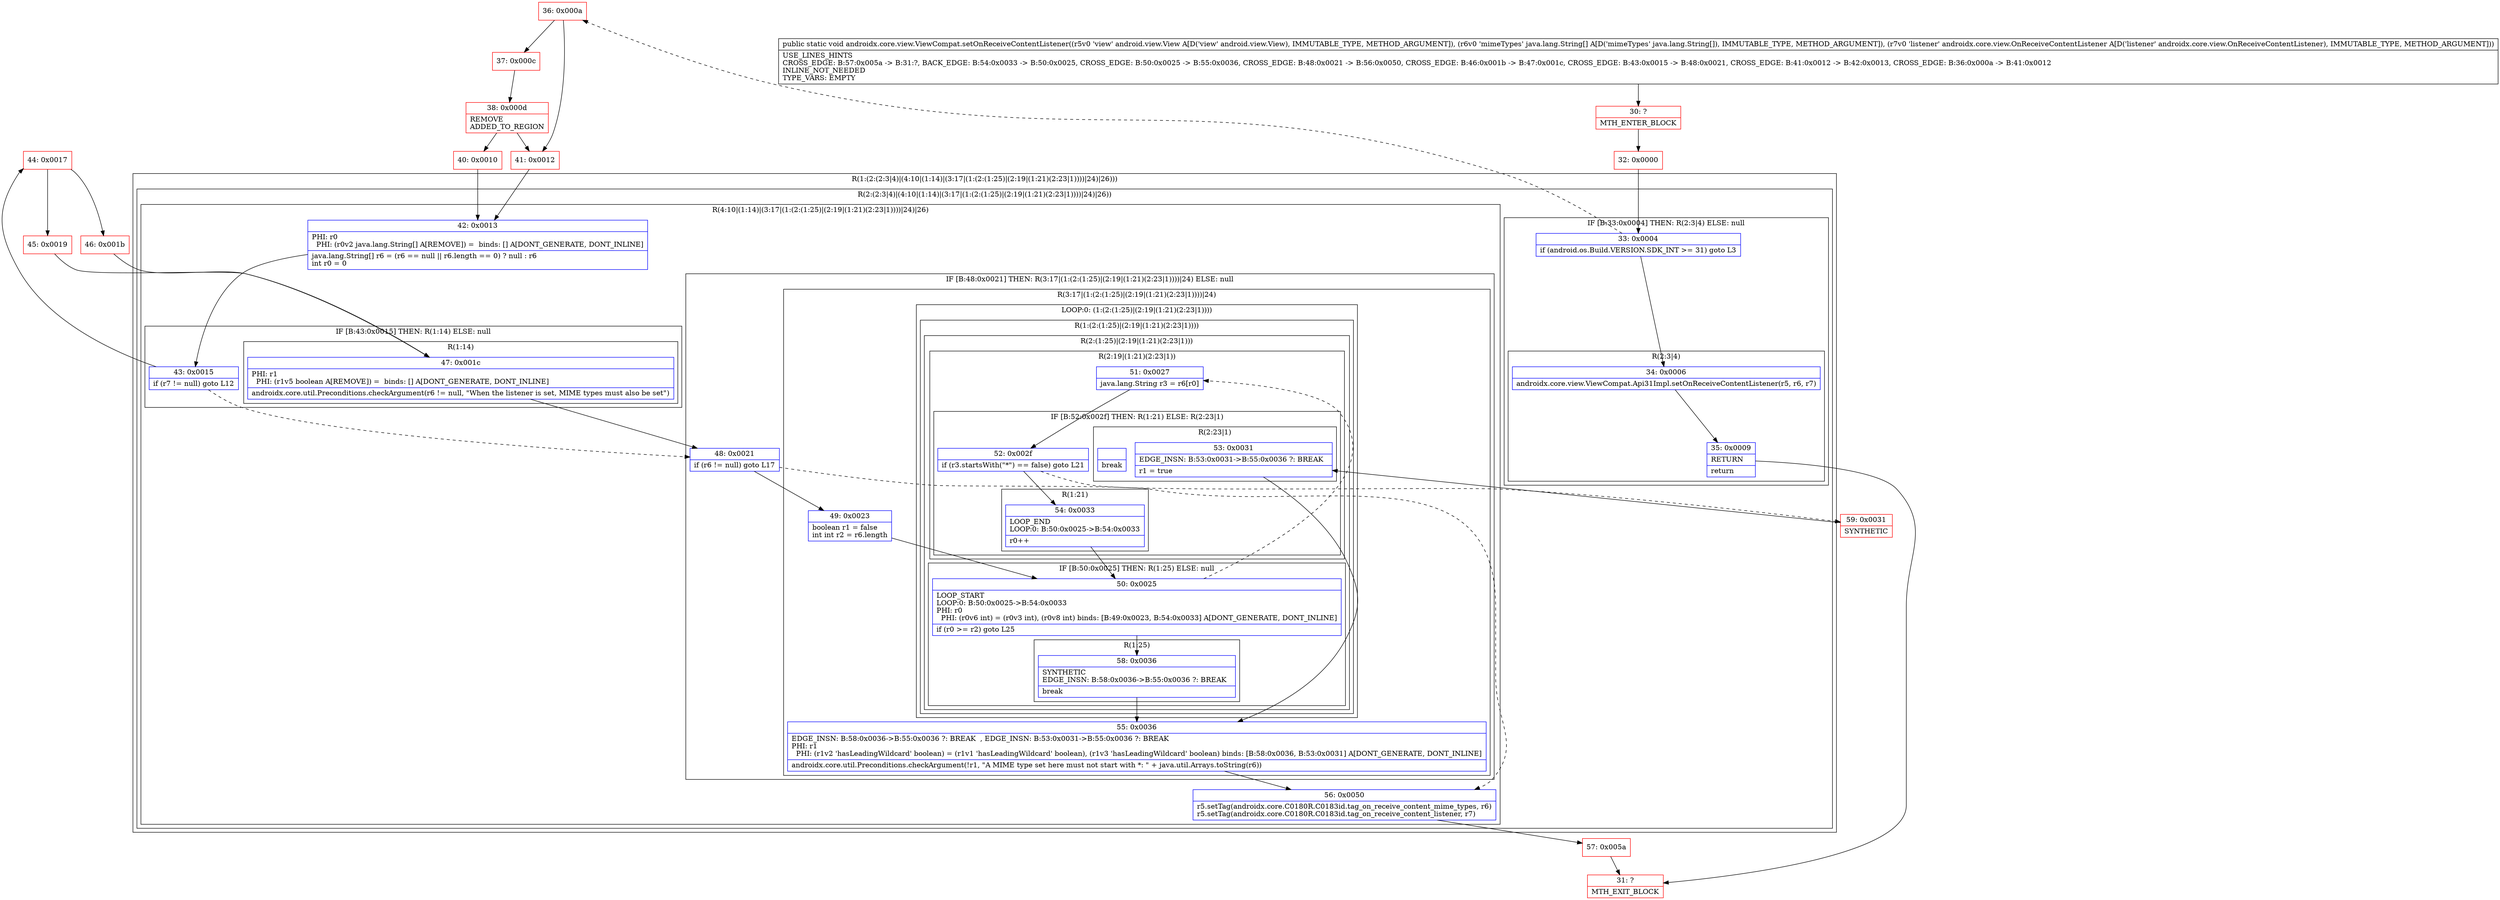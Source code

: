 digraph "CFG forandroidx.core.view.ViewCompat.setOnReceiveContentListener(Landroid\/view\/View;[Ljava\/lang\/String;Landroidx\/core\/view\/OnReceiveContentListener;)V" {
subgraph cluster_Region_627556982 {
label = "R(1:(2:(2:3|4)|(4:10|(1:14)|(3:17|(1:(2:(1:25)|(2:19|(1:21)(2:23|1))))|24)|26)))";
node [shape=record,color=blue];
subgraph cluster_Region_1725285916 {
label = "R(2:(2:3|4)|(4:10|(1:14)|(3:17|(1:(2:(1:25)|(2:19|(1:21)(2:23|1))))|24)|26))";
node [shape=record,color=blue];
subgraph cluster_IfRegion_1430906318 {
label = "IF [B:33:0x0004] THEN: R(2:3|4) ELSE: null";
node [shape=record,color=blue];
Node_33 [shape=record,label="{33\:\ 0x0004|if (android.os.Build.VERSION.SDK_INT \>= 31) goto L3\l}"];
subgraph cluster_Region_2100656638 {
label = "R(2:3|4)";
node [shape=record,color=blue];
Node_34 [shape=record,label="{34\:\ 0x0006|androidx.core.view.ViewCompat.Api31Impl.setOnReceiveContentListener(r5, r6, r7)\l}"];
Node_35 [shape=record,label="{35\:\ 0x0009|RETURN\l|return\l}"];
}
}
subgraph cluster_Region_701470419 {
label = "R(4:10|(1:14)|(3:17|(1:(2:(1:25)|(2:19|(1:21)(2:23|1))))|24)|26)";
node [shape=record,color=blue];
Node_42 [shape=record,label="{42\:\ 0x0013|PHI: r0 \l  PHI: (r0v2 java.lang.String[] A[REMOVE]) =  binds: [] A[DONT_GENERATE, DONT_INLINE]\l|java.lang.String[] r6 = (r6 == null \|\| r6.length == 0) ? null : r6\lint r0 = 0\l}"];
subgraph cluster_IfRegion_1725591644 {
label = "IF [B:43:0x0015] THEN: R(1:14) ELSE: null";
node [shape=record,color=blue];
Node_43 [shape=record,label="{43\:\ 0x0015|if (r7 != null) goto L12\l}"];
subgraph cluster_Region_365636677 {
label = "R(1:14)";
node [shape=record,color=blue];
Node_47 [shape=record,label="{47\:\ 0x001c|PHI: r1 \l  PHI: (r1v5 boolean A[REMOVE]) =  binds: [] A[DONT_GENERATE, DONT_INLINE]\l|androidx.core.util.Preconditions.checkArgument(r6 != null, \"When the listener is set, MIME types must also be set\")\l}"];
}
}
subgraph cluster_IfRegion_1484369596 {
label = "IF [B:48:0x0021] THEN: R(3:17|(1:(2:(1:25)|(2:19|(1:21)(2:23|1))))|24) ELSE: null";
node [shape=record,color=blue];
Node_48 [shape=record,label="{48\:\ 0x0021|if (r6 != null) goto L17\l}"];
subgraph cluster_Region_341236539 {
label = "R(3:17|(1:(2:(1:25)|(2:19|(1:21)(2:23|1))))|24)";
node [shape=record,color=blue];
Node_49 [shape=record,label="{49\:\ 0x0023|boolean r1 = false\lint int r2 = r6.length\l}"];
subgraph cluster_LoopRegion_779595709 {
label = "LOOP:0: (1:(2:(1:25)|(2:19|(1:21)(2:23|1))))";
node [shape=record,color=blue];
subgraph cluster_Region_881477672 {
label = "R(1:(2:(1:25)|(2:19|(1:21)(2:23|1))))";
node [shape=record,color=blue];
subgraph cluster_Region_1655061966 {
label = "R(2:(1:25)|(2:19|(1:21)(2:23|1)))";
node [shape=record,color=blue];
subgraph cluster_IfRegion_411453507 {
label = "IF [B:50:0x0025] THEN: R(1:25) ELSE: null";
node [shape=record,color=blue];
Node_50 [shape=record,label="{50\:\ 0x0025|LOOP_START\lLOOP:0: B:50:0x0025\-\>B:54:0x0033\lPHI: r0 \l  PHI: (r0v6 int) = (r0v3 int), (r0v8 int) binds: [B:49:0x0023, B:54:0x0033] A[DONT_GENERATE, DONT_INLINE]\l|if (r0 \>= r2) goto L25\l}"];
subgraph cluster_Region_1472981334 {
label = "R(1:25)";
node [shape=record,color=blue];
Node_58 [shape=record,label="{58\:\ 0x0036|SYNTHETIC\lEDGE_INSN: B:58:0x0036\-\>B:55:0x0036 ?: BREAK  \l|break\l}"];
}
}
subgraph cluster_Region_1106947692 {
label = "R(2:19|(1:21)(2:23|1))";
node [shape=record,color=blue];
Node_51 [shape=record,label="{51\:\ 0x0027|java.lang.String r3 = r6[r0]\l}"];
subgraph cluster_IfRegion_775329692 {
label = "IF [B:52:0x002f] THEN: R(1:21) ELSE: R(2:23|1)";
node [shape=record,color=blue];
Node_52 [shape=record,label="{52\:\ 0x002f|if (r3.startsWith(\"*\") == false) goto L21\l}"];
subgraph cluster_Region_220142354 {
label = "R(1:21)";
node [shape=record,color=blue];
Node_54 [shape=record,label="{54\:\ 0x0033|LOOP_END\lLOOP:0: B:50:0x0025\-\>B:54:0x0033\l|r0++\l}"];
}
subgraph cluster_Region_984336235 {
label = "R(2:23|1)";
node [shape=record,color=blue];
Node_53 [shape=record,label="{53\:\ 0x0031|EDGE_INSN: B:53:0x0031\-\>B:55:0x0036 ?: BREAK  \l|r1 = true\l}"];
Node_InsnContainer_1154661973 [shape=record,label="{|break\l}"];
}
}
}
}
}
}
Node_55 [shape=record,label="{55\:\ 0x0036|EDGE_INSN: B:58:0x0036\-\>B:55:0x0036 ?: BREAK  , EDGE_INSN: B:53:0x0031\-\>B:55:0x0036 ?: BREAK  \lPHI: r1 \l  PHI: (r1v2 'hasLeadingWildcard' boolean) = (r1v1 'hasLeadingWildcard' boolean), (r1v3 'hasLeadingWildcard' boolean) binds: [B:58:0x0036, B:53:0x0031] A[DONT_GENERATE, DONT_INLINE]\l|androidx.core.util.Preconditions.checkArgument(!r1, \"A MIME type set here must not start with *: \" + java.util.Arrays.toString(r6))\l}"];
}
}
Node_56 [shape=record,label="{56\:\ 0x0050|r5.setTag(androidx.core.C0180R.C0183id.tag_on_receive_content_mime_types, r6)\lr5.setTag(androidx.core.C0180R.C0183id.tag_on_receive_content_listener, r7)\l}"];
}
}
}
Node_30 [shape=record,color=red,label="{30\:\ ?|MTH_ENTER_BLOCK\l}"];
Node_32 [shape=record,color=red,label="{32\:\ 0x0000}"];
Node_31 [shape=record,color=red,label="{31\:\ ?|MTH_EXIT_BLOCK\l}"];
Node_36 [shape=record,color=red,label="{36\:\ 0x000a}"];
Node_37 [shape=record,color=red,label="{37\:\ 0x000c}"];
Node_38 [shape=record,color=red,label="{38\:\ 0x000d|REMOVE\lADDED_TO_REGION\l}"];
Node_40 [shape=record,color=red,label="{40\:\ 0x0010}"];
Node_44 [shape=record,color=red,label="{44\:\ 0x0017}"];
Node_45 [shape=record,color=red,label="{45\:\ 0x0019}"];
Node_46 [shape=record,color=red,label="{46\:\ 0x001b}"];
Node_59 [shape=record,color=red,label="{59\:\ 0x0031|SYNTHETIC\l}"];
Node_57 [shape=record,color=red,label="{57\:\ 0x005a}"];
Node_41 [shape=record,color=red,label="{41\:\ 0x0012}"];
MethodNode[shape=record,label="{public static void androidx.core.view.ViewCompat.setOnReceiveContentListener((r5v0 'view' android.view.View A[D('view' android.view.View), IMMUTABLE_TYPE, METHOD_ARGUMENT]), (r6v0 'mimeTypes' java.lang.String[] A[D('mimeTypes' java.lang.String[]), IMMUTABLE_TYPE, METHOD_ARGUMENT]), (r7v0 'listener' androidx.core.view.OnReceiveContentListener A[D('listener' androidx.core.view.OnReceiveContentListener), IMMUTABLE_TYPE, METHOD_ARGUMENT]))  | USE_LINES_HINTS\lCROSS_EDGE: B:57:0x005a \-\> B:31:?, BACK_EDGE: B:54:0x0033 \-\> B:50:0x0025, CROSS_EDGE: B:50:0x0025 \-\> B:55:0x0036, CROSS_EDGE: B:48:0x0021 \-\> B:56:0x0050, CROSS_EDGE: B:46:0x001b \-\> B:47:0x001c, CROSS_EDGE: B:43:0x0015 \-\> B:48:0x0021, CROSS_EDGE: B:41:0x0012 \-\> B:42:0x0013, CROSS_EDGE: B:36:0x000a \-\> B:41:0x0012\lINLINE_NOT_NEEDED\lTYPE_VARS: EMPTY\l}"];
MethodNode -> Node_30;Node_33 -> Node_34;
Node_33 -> Node_36[style=dashed];
Node_34 -> Node_35;
Node_35 -> Node_31;
Node_42 -> Node_43;
Node_43 -> Node_44;
Node_43 -> Node_48[style=dashed];
Node_47 -> Node_48;
Node_48 -> Node_49;
Node_48 -> Node_56[style=dashed];
Node_49 -> Node_50;
Node_50 -> Node_51[style=dashed];
Node_50 -> Node_58;
Node_58 -> Node_55;
Node_51 -> Node_52;
Node_52 -> Node_54;
Node_52 -> Node_59[style=dashed];
Node_54 -> Node_50;
Node_53 -> Node_55;
Node_55 -> Node_56;
Node_56 -> Node_57;
Node_30 -> Node_32;
Node_32 -> Node_33;
Node_36 -> Node_37;
Node_36 -> Node_41;
Node_37 -> Node_38;
Node_38 -> Node_40;
Node_38 -> Node_41;
Node_40 -> Node_42;
Node_44 -> Node_45;
Node_44 -> Node_46;
Node_45 -> Node_47;
Node_46 -> Node_47;
Node_59 -> Node_53;
Node_57 -> Node_31;
Node_41 -> Node_42;
}

